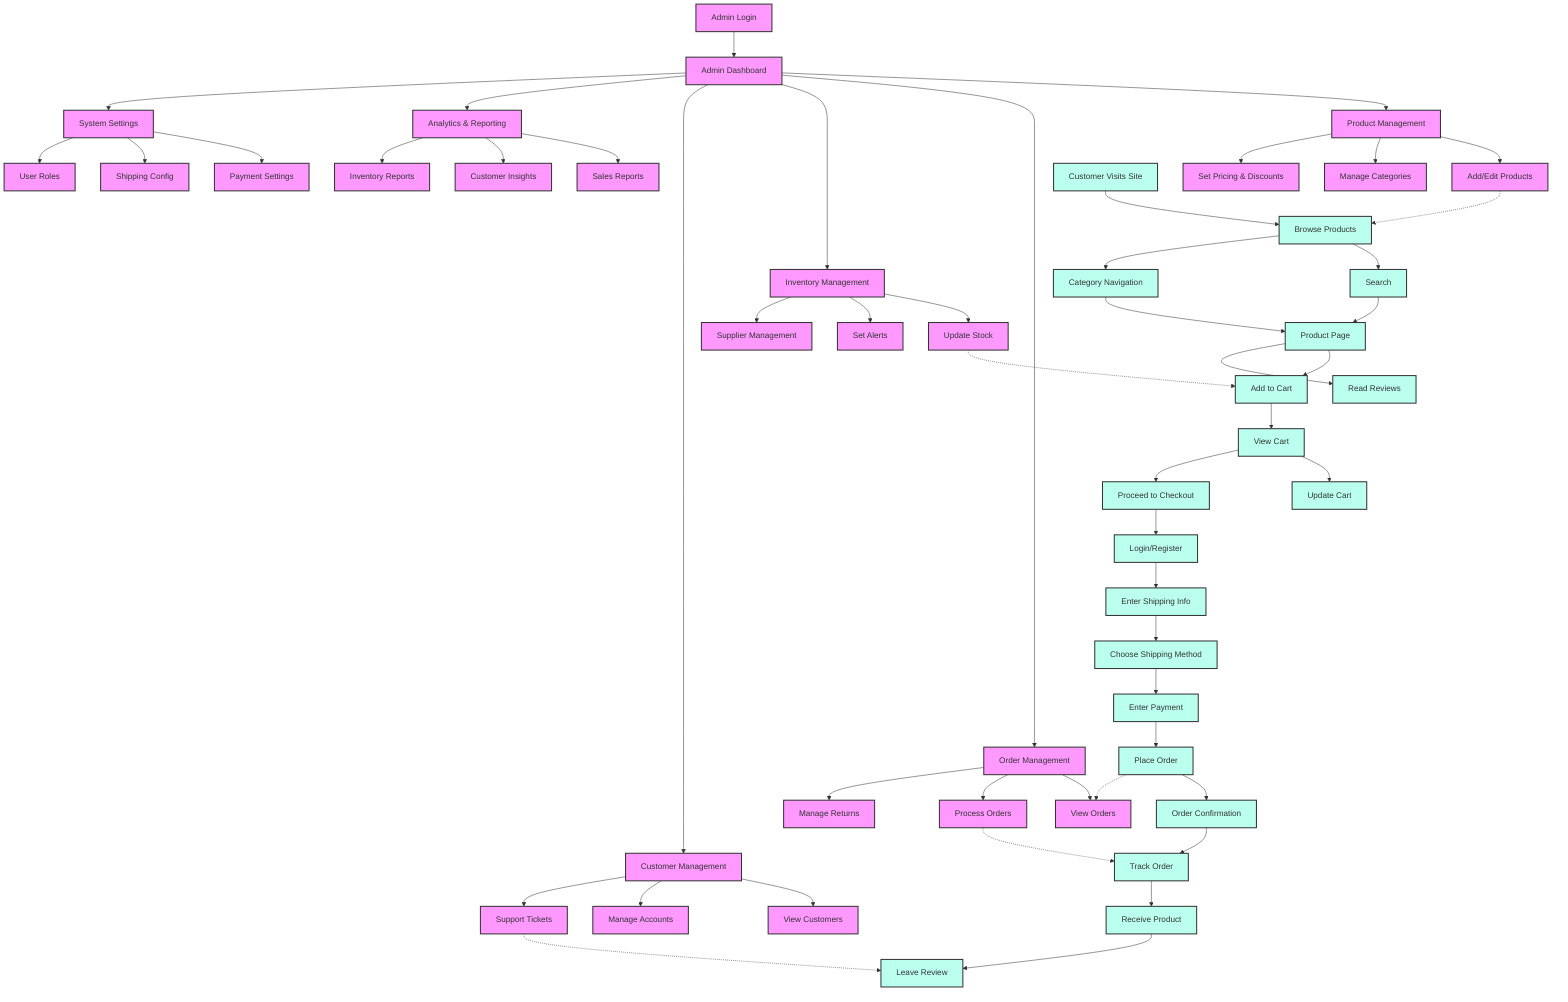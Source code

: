 graph TD
    %% Admin Side
    A[Admin Login] --> B[Admin Dashboard]
    B --> C[Product Management]
    B --> D[Order Management]
    B --> E[Inventory Management]
    B --> F[Customer Management]
    B --> G[Analytics & Reporting]
    B --> H[System Settings]

    C --> C1[Add/Edit Products]
    C --> C2[Manage Categories]
    C --> C3[Set Pricing & Discounts]

    D --> D1[View Orders]
    D --> D2[Process Orders]
    D --> D3[Manage Returns]

    E --> E1[Update Stock]
    E --> E2[Set Alerts]
    E --> E3[Supplier Management]

    F --> F1[View Customers]
    F --> F2[Manage Accounts]
    F --> F3[Support Tickets]

    G --> G1[Sales Reports]
    G --> G2[Customer Insights]
    G --> G3[Inventory Reports]

    H --> H1[Payment Settings]
    H --> H2[Shipping Config]
    H --> H3[User Roles]

    %% Client Side
    I[Customer Visits Site] --> J[Browse Products]
    J --> K[Search]
    J --> L[Category Navigation]
    K --> M[Product Page]
    L --> M
    M --> N[Add to Cart]
    M --> O[Read Reviews]
    N --> P[View Cart]
    P --> Q[Update Cart]
    P --> R[Proceed to Checkout]
    R --> S[Login/Register]
    S --> T[Enter Shipping Info]
    T --> U[Choose Shipping Method]
    U --> V[Enter Payment]
    V --> W[Place Order]
    W --> X[Order Confirmation]
    X --> Y[Track Order]
    Y --> Z[Receive Product]
    Z --> AA[Leave Review]

    %% Connections between Admin and Client sides
    C1 -.-> J
    D2 -.-> Y
    E1 -.-> N
    F3 -.-> AA
    W -.-> D1

    %% Styling
    classDef adminNode fill:#f9f,stroke:#333,stroke-width:2px;
    classDef clientNode fill:#bfe,stroke:#333,stroke-width:2px;
    class A,B,C,D,E,F,G,H,C1,C2,C3,D1,D2,D3,E1,E2,E3,F1,F2,F3,G1,G2,G3,H1,H2,H3 adminNode;
    class I,J,K,L,M,N,O,P,Q,R,S,T,U,V,W,X,Y,Z,AA clientNode;